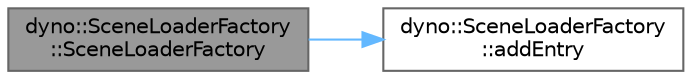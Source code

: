 digraph "dyno::SceneLoaderFactory::SceneLoaderFactory"
{
 // LATEX_PDF_SIZE
  bgcolor="transparent";
  edge [fontname=Helvetica,fontsize=10,labelfontname=Helvetica,labelfontsize=10];
  node [fontname=Helvetica,fontsize=10,shape=box,height=0.2,width=0.4];
  rankdir="LR";
  Node1 [id="Node000001",label="dyno::SceneLoaderFactory\l::SceneLoaderFactory",height=0.2,width=0.4,color="gray40", fillcolor="grey60", style="filled", fontcolor="black",tooltip=" "];
  Node1 -> Node2 [id="edge1_Node000001_Node000002",color="steelblue1",style="solid",tooltip=" "];
  Node2 [id="Node000002",label="dyno::SceneLoaderFactory\l::addEntry",height=0.2,width=0.4,color="grey40", fillcolor="white", style="filled",URL="$classdyno_1_1_scene_loader_factory.html#a5f02af664b78be1a1a6603bb141b9cee",tooltip="Add a scene loader."];
}
